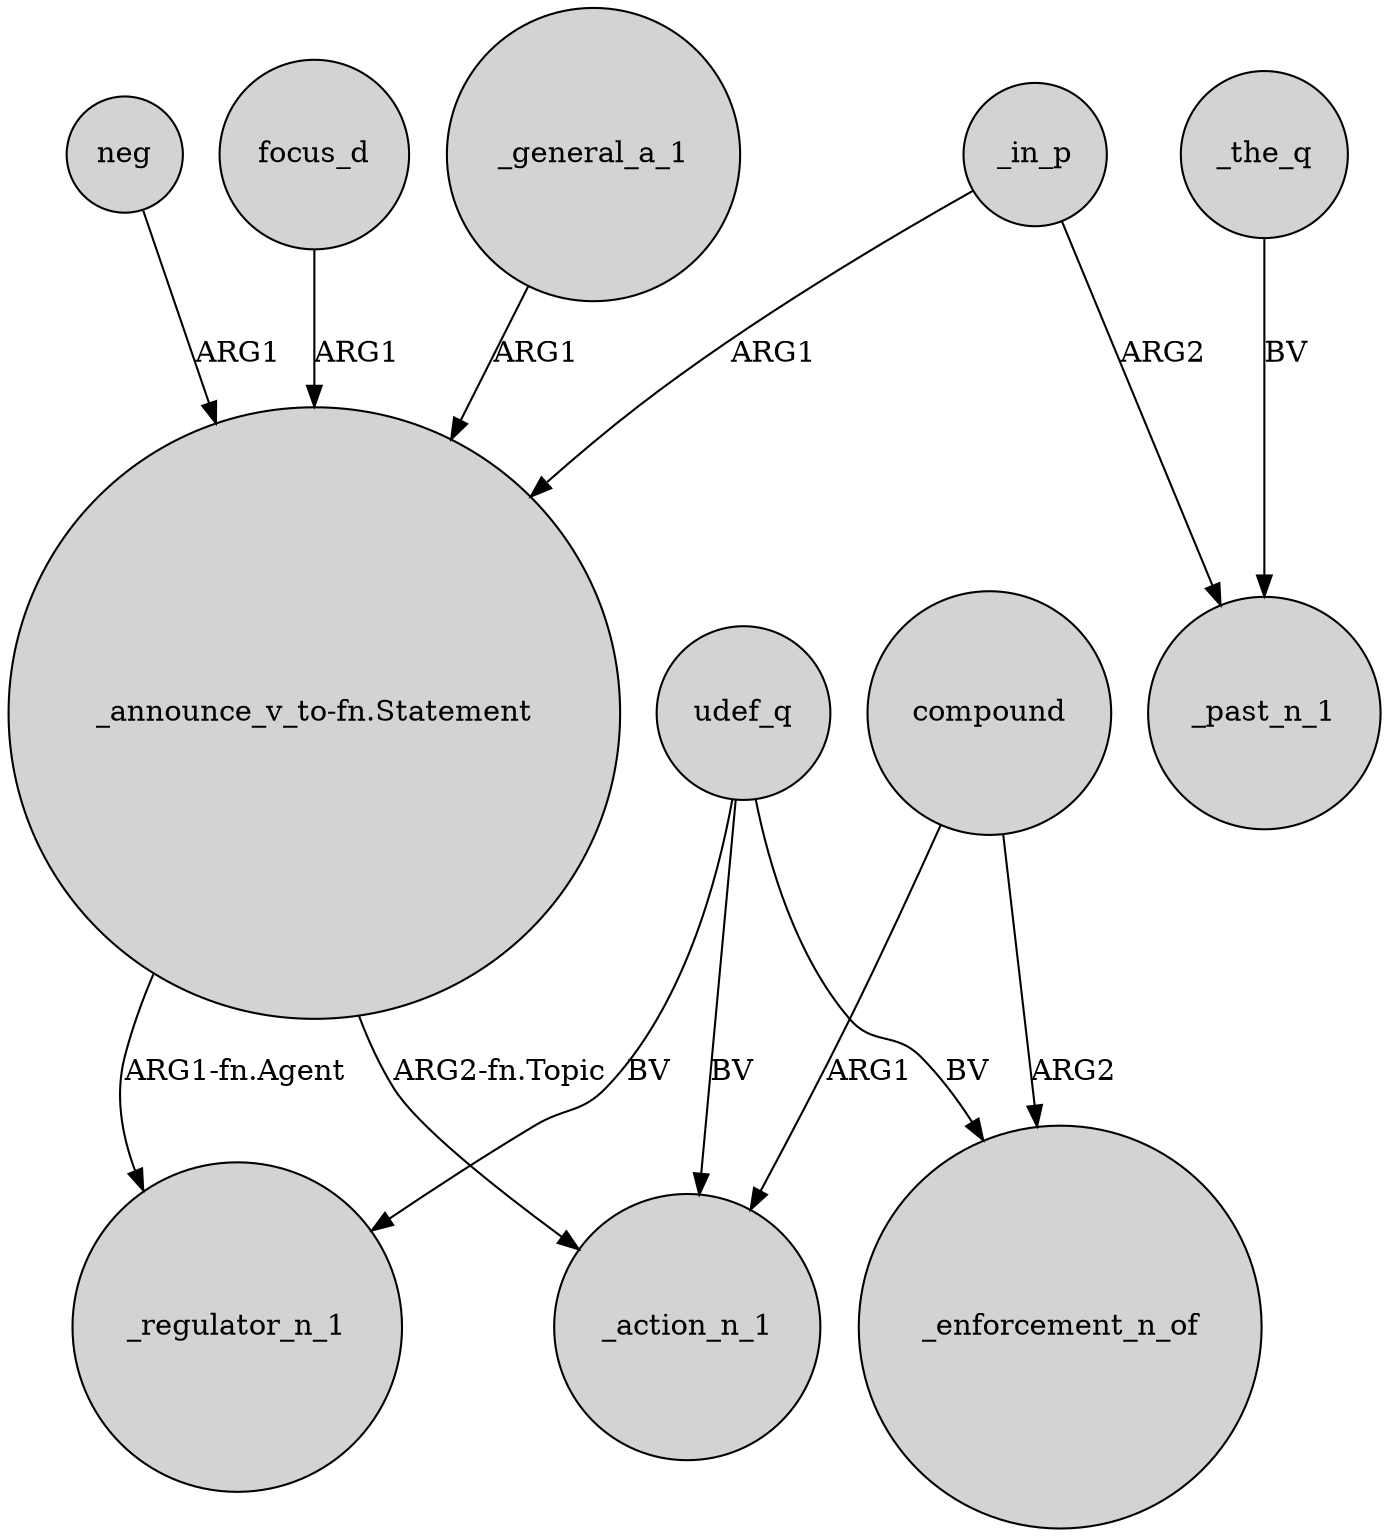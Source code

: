 digraph {
	node [shape=circle style=filled]
	"_announce_v_to-fn.Statement" -> _regulator_n_1 [label="ARG1-fn.Agent"]
	_in_p -> "_announce_v_to-fn.Statement" [label=ARG1]
	_the_q -> _past_n_1 [label=BV]
	_general_a_1 -> "_announce_v_to-fn.Statement" [label=ARG1]
	udef_q -> _action_n_1 [label=BV]
	neg -> "_announce_v_to-fn.Statement" [label=ARG1]
	_in_p -> _past_n_1 [label=ARG2]
	udef_q -> _regulator_n_1 [label=BV]
	focus_d -> "_announce_v_to-fn.Statement" [label=ARG1]
	"_announce_v_to-fn.Statement" -> _action_n_1 [label="ARG2-fn.Topic"]
	udef_q -> _enforcement_n_of [label=BV]
	compound -> _enforcement_n_of [label=ARG2]
	compound -> _action_n_1 [label=ARG1]
}
